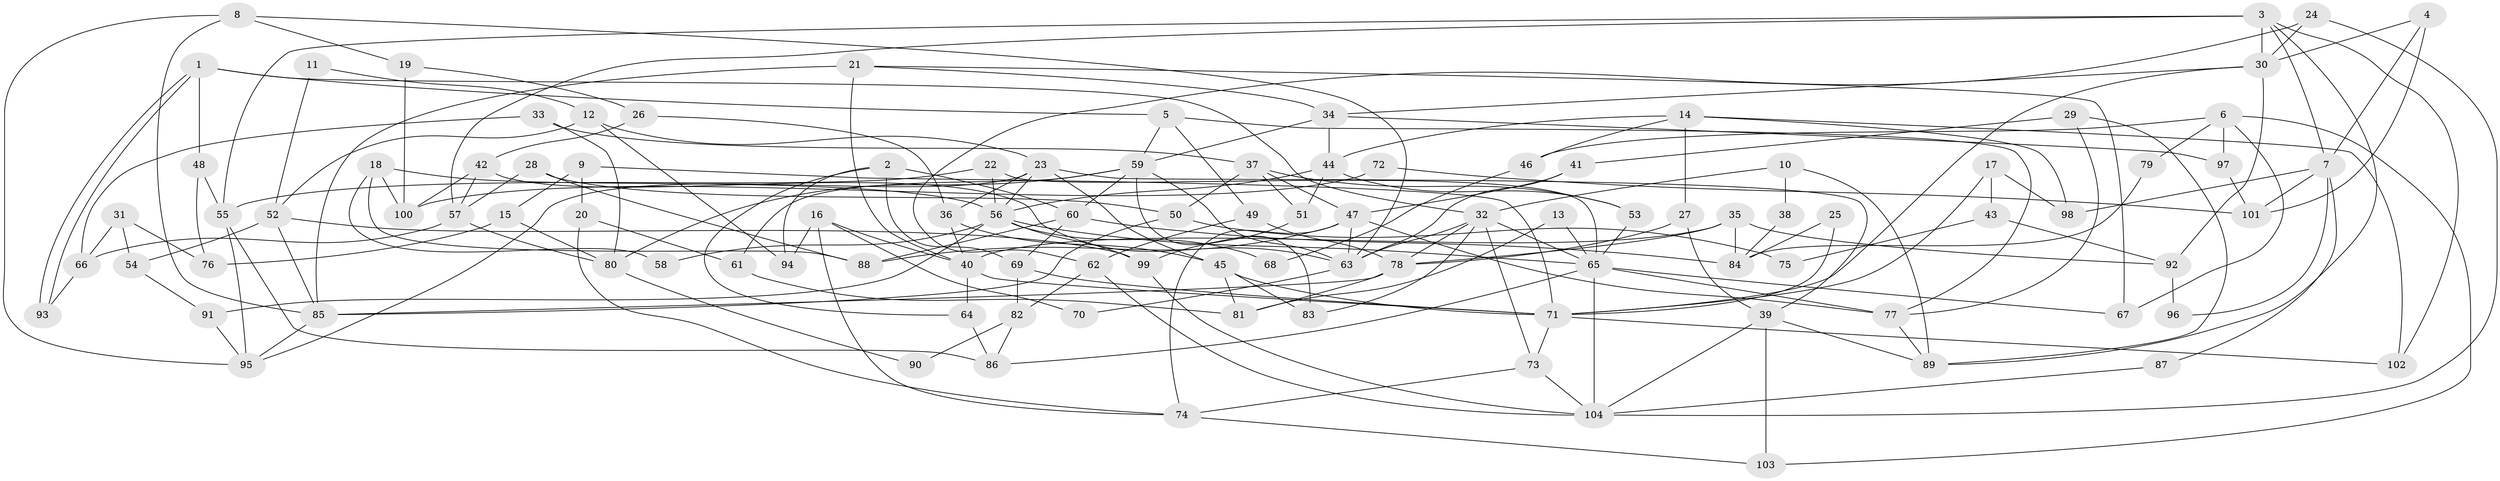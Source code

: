 // Generated by graph-tools (version 1.1) at 2025/11/02/27/25 16:11:18]
// undirected, 104 vertices, 208 edges
graph export_dot {
graph [start="1"]
  node [color=gray90,style=filled];
  1;
  2;
  3;
  4;
  5;
  6;
  7;
  8;
  9;
  10;
  11;
  12;
  13;
  14;
  15;
  16;
  17;
  18;
  19;
  20;
  21;
  22;
  23;
  24;
  25;
  26;
  27;
  28;
  29;
  30;
  31;
  32;
  33;
  34;
  35;
  36;
  37;
  38;
  39;
  40;
  41;
  42;
  43;
  44;
  45;
  46;
  47;
  48;
  49;
  50;
  51;
  52;
  53;
  54;
  55;
  56;
  57;
  58;
  59;
  60;
  61;
  62;
  63;
  64;
  65;
  66;
  67;
  68;
  69;
  70;
  71;
  72;
  73;
  74;
  75;
  76;
  77;
  78;
  79;
  80;
  81;
  82;
  83;
  84;
  85;
  86;
  87;
  88;
  89;
  90;
  91;
  92;
  93;
  94;
  95;
  96;
  97;
  98;
  99;
  100;
  101;
  102;
  103;
  104;
  1 -- 93;
  1 -- 93;
  1 -- 32;
  1 -- 5;
  1 -- 48;
  2 -- 94;
  2 -- 60;
  2 -- 64;
  2 -- 69;
  3 -- 57;
  3 -- 102;
  3 -- 7;
  3 -- 30;
  3 -- 55;
  3 -- 89;
  4 -- 7;
  4 -- 30;
  4 -- 101;
  5 -- 77;
  5 -- 49;
  5 -- 59;
  6 -- 67;
  6 -- 103;
  6 -- 46;
  6 -- 79;
  6 -- 97;
  7 -- 101;
  7 -- 87;
  7 -- 96;
  7 -- 98;
  8 -- 95;
  8 -- 63;
  8 -- 19;
  8 -- 85;
  9 -- 71;
  9 -- 20;
  9 -- 15;
  10 -- 32;
  10 -- 89;
  10 -- 38;
  11 -- 12;
  11 -- 52;
  12 -- 23;
  12 -- 52;
  12 -- 94;
  13 -- 65;
  13 -- 81;
  14 -- 27;
  14 -- 44;
  14 -- 46;
  14 -- 98;
  14 -- 102;
  15 -- 80;
  15 -- 76;
  16 -- 74;
  16 -- 40;
  16 -- 70;
  16 -- 94;
  17 -- 71;
  17 -- 98;
  17 -- 43;
  18 -- 88;
  18 -- 56;
  18 -- 58;
  18 -- 100;
  19 -- 26;
  19 -- 100;
  20 -- 74;
  20 -- 61;
  21 -- 34;
  21 -- 85;
  21 -- 40;
  21 -- 67;
  22 -- 65;
  22 -- 56;
  22 -- 55;
  23 -- 56;
  23 -- 36;
  23 -- 39;
  23 -- 45;
  23 -- 95;
  24 -- 62;
  24 -- 30;
  24 -- 104;
  25 -- 84;
  25 -- 71;
  26 -- 42;
  26 -- 36;
  27 -- 39;
  27 -- 78;
  28 -- 57;
  28 -- 88;
  28 -- 50;
  29 -- 41;
  29 -- 77;
  29 -- 89;
  30 -- 71;
  30 -- 34;
  30 -- 92;
  31 -- 76;
  31 -- 54;
  31 -- 66;
  32 -- 83;
  32 -- 65;
  32 -- 63;
  32 -- 73;
  32 -- 78;
  33 -- 80;
  33 -- 37;
  33 -- 66;
  34 -- 44;
  34 -- 59;
  34 -- 97;
  35 -- 40;
  35 -- 78;
  35 -- 84;
  35 -- 92;
  36 -- 40;
  36 -- 45;
  37 -- 50;
  37 -- 47;
  37 -- 51;
  37 -- 53;
  38 -- 84;
  39 -- 89;
  39 -- 103;
  39 -- 104;
  40 -- 64;
  40 -- 71;
  41 -- 47;
  41 -- 63;
  42 -- 100;
  42 -- 63;
  42 -- 57;
  43 -- 92;
  43 -- 75;
  44 -- 53;
  44 -- 56;
  44 -- 51;
  45 -- 71;
  45 -- 81;
  45 -- 83;
  46 -- 68;
  47 -- 77;
  47 -- 63;
  47 -- 74;
  47 -- 88;
  48 -- 55;
  48 -- 76;
  49 -- 78;
  49 -- 62;
  50 -- 85;
  50 -- 75;
  51 -- 99;
  52 -- 99;
  52 -- 85;
  52 -- 54;
  53 -- 65;
  54 -- 91;
  55 -- 86;
  55 -- 95;
  56 -- 99;
  56 -- 65;
  56 -- 58;
  56 -- 68;
  56 -- 91;
  57 -- 66;
  57 -- 80;
  59 -- 60;
  59 -- 61;
  59 -- 63;
  59 -- 80;
  59 -- 83;
  60 -- 69;
  60 -- 84;
  60 -- 88;
  61 -- 81;
  62 -- 104;
  62 -- 82;
  63 -- 70;
  64 -- 86;
  65 -- 86;
  65 -- 104;
  65 -- 67;
  65 -- 77;
  66 -- 93;
  69 -- 71;
  69 -- 82;
  71 -- 73;
  71 -- 102;
  72 -- 100;
  72 -- 101;
  73 -- 104;
  73 -- 74;
  74 -- 103;
  77 -- 89;
  78 -- 85;
  78 -- 81;
  79 -- 84;
  80 -- 90;
  82 -- 86;
  82 -- 90;
  85 -- 95;
  87 -- 104;
  91 -- 95;
  92 -- 96;
  97 -- 101;
  99 -- 104;
}
